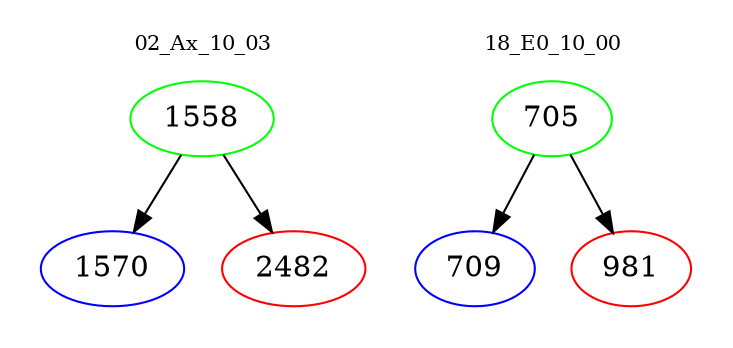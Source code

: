 digraph{
subgraph cluster_0 {
color = white
label = "02_Ax_10_03";
fontsize=10;
T0_1558 [label="1558", color="green"]
T0_1558 -> T0_1570 [color="black"]
T0_1570 [label="1570", color="blue"]
T0_1558 -> T0_2482 [color="black"]
T0_2482 [label="2482", color="red"]
}
subgraph cluster_1 {
color = white
label = "18_E0_10_00";
fontsize=10;
T1_705 [label="705", color="green"]
T1_705 -> T1_709 [color="black"]
T1_709 [label="709", color="blue"]
T1_705 -> T1_981 [color="black"]
T1_981 [label="981", color="red"]
}
}
